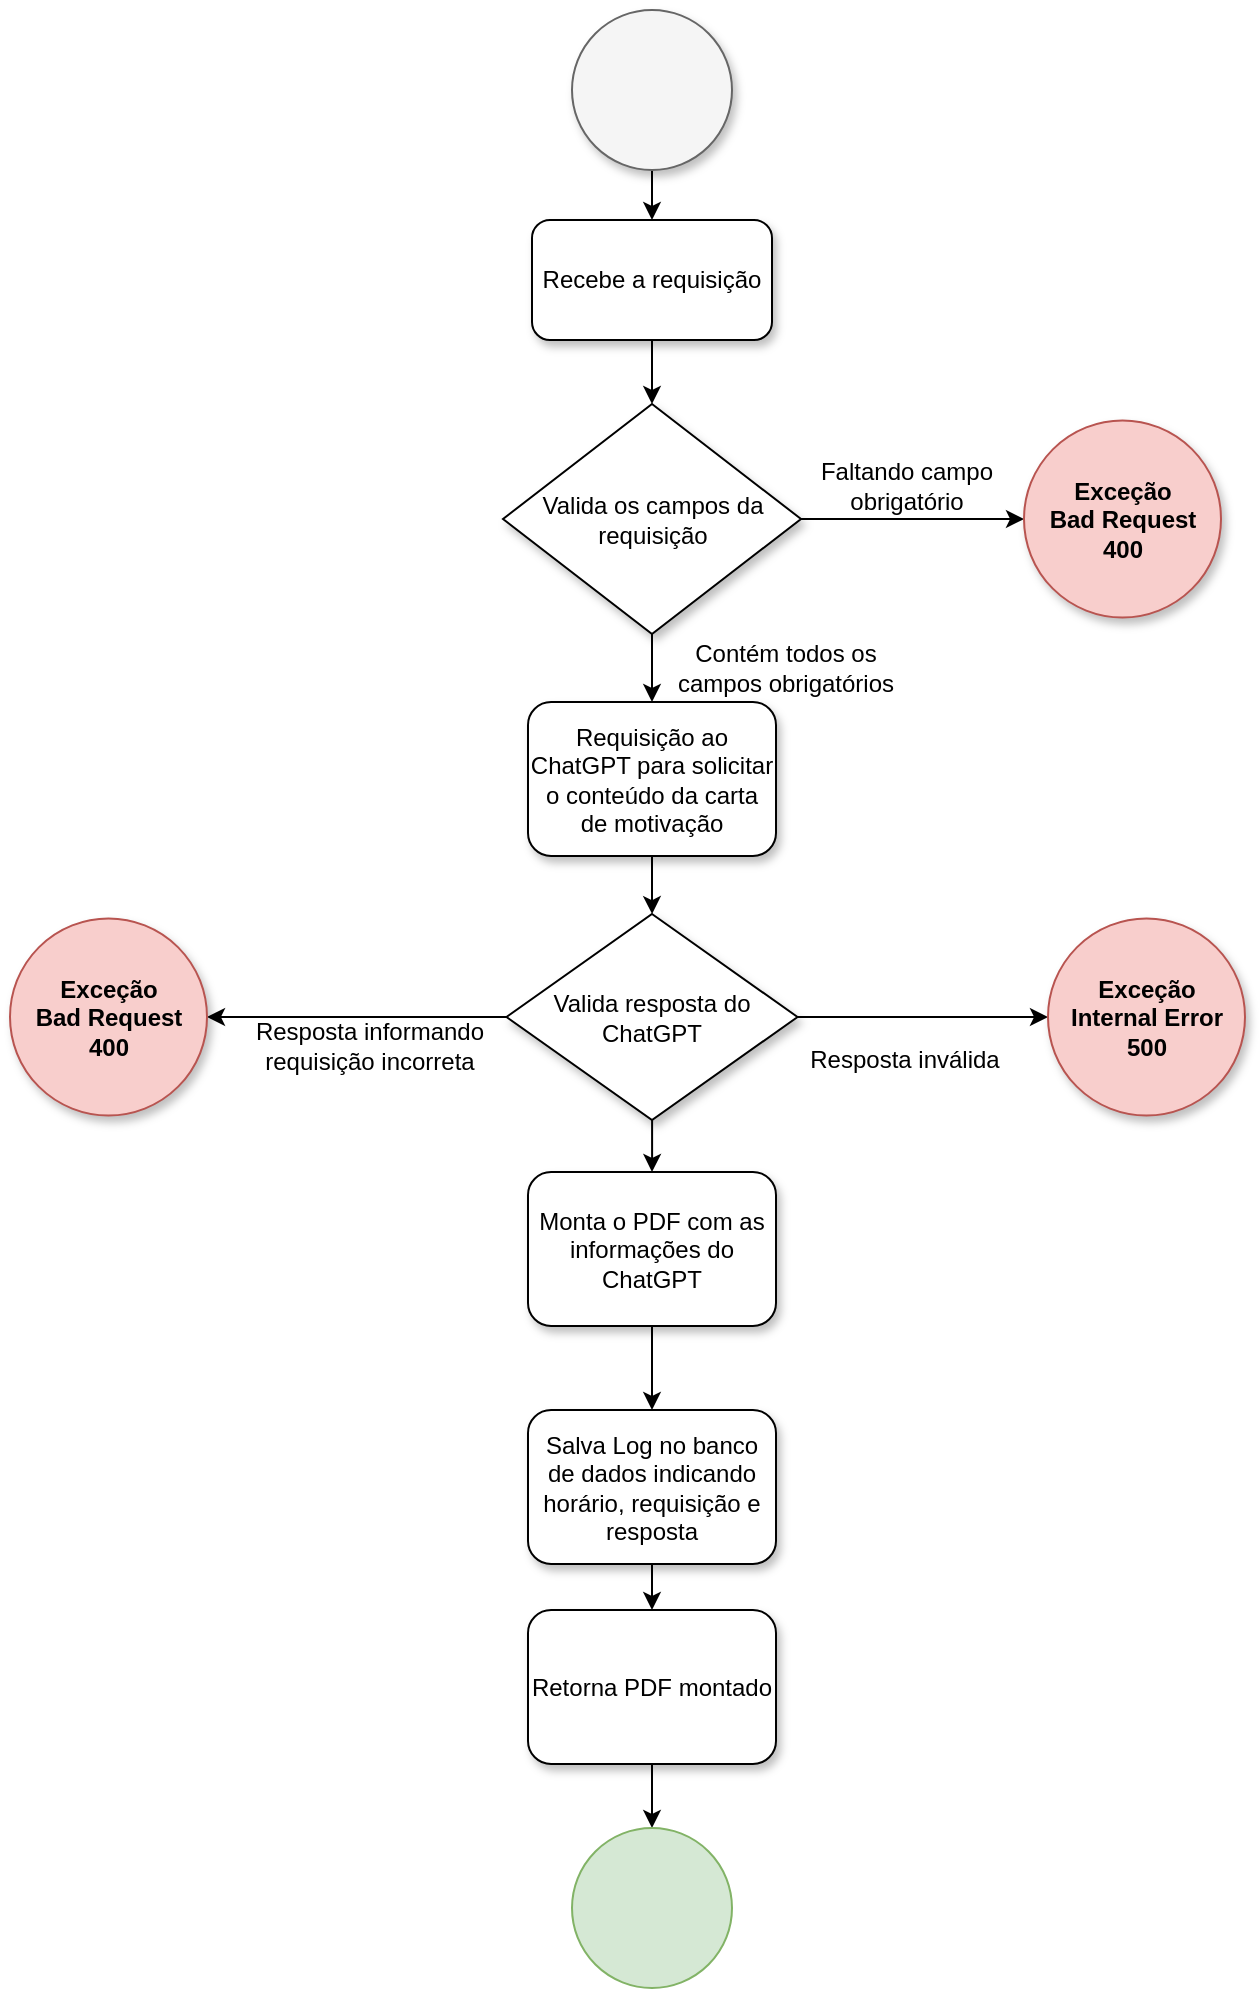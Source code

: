 <mxfile version="24.1.0" type="device">
  <diagram name="Página-1" id="kvqB4XTYlVuP7oloyrDj">
    <mxGraphModel dx="2087" dy="984" grid="0" gridSize="10" guides="1" tooltips="1" connect="1" arrows="1" fold="1" page="0" pageScale="1" pageWidth="827" pageHeight="1169" math="0" shadow="0">
      <root>
        <mxCell id="0" />
        <mxCell id="1" parent="0" />
        <mxCell id="bFlDrP61uAebZtQf7gFe-3" style="edgeStyle=orthogonalEdgeStyle;rounded=0;orthogonalLoop=1;jettySize=auto;html=1;" parent="1" source="bFlDrP61uAebZtQf7gFe-1" target="bFlDrP61uAebZtQf7gFe-2" edge="1">
          <mxGeometry relative="1" as="geometry" />
        </mxCell>
        <mxCell id="bFlDrP61uAebZtQf7gFe-1" value="" style="ellipse;whiteSpace=wrap;html=1;aspect=fixed;fillColor=#f5f5f5;strokeColor=#666666;fontColor=#333333;shadow=1;" parent="1" vertex="1">
          <mxGeometry x="284" y="68" width="80" height="80" as="geometry" />
        </mxCell>
        <mxCell id="bFlDrP61uAebZtQf7gFe-5" style="edgeStyle=orthogonalEdgeStyle;rounded=0;orthogonalLoop=1;jettySize=auto;html=1;entryX=0.5;entryY=0;entryDx=0;entryDy=0;" parent="1" source="bFlDrP61uAebZtQf7gFe-2" target="bFlDrP61uAebZtQf7gFe-4" edge="1">
          <mxGeometry relative="1" as="geometry" />
        </mxCell>
        <mxCell id="bFlDrP61uAebZtQf7gFe-2" value="Recebe a requisição" style="rounded=1;whiteSpace=wrap;html=1;shadow=1;glass=0;" parent="1" vertex="1">
          <mxGeometry x="264" y="173" width="120" height="60" as="geometry" />
        </mxCell>
        <mxCell id="bFlDrP61uAebZtQf7gFe-6" style="edgeStyle=orthogonalEdgeStyle;rounded=0;orthogonalLoop=1;jettySize=auto;html=1;exitX=1;exitY=0.5;exitDx=0;exitDy=0;entryX=0;entryY=0.5;entryDx=0;entryDy=0;" parent="1" source="bFlDrP61uAebZtQf7gFe-4" target="bFlDrP61uAebZtQf7gFe-8" edge="1">
          <mxGeometry relative="1" as="geometry">
            <mxPoint x="486" y="323" as="targetPoint" />
          </mxGeometry>
        </mxCell>
        <mxCell id="bFlDrP61uAebZtQf7gFe-10" style="edgeStyle=orthogonalEdgeStyle;rounded=0;orthogonalLoop=1;jettySize=auto;html=1;entryX=0.5;entryY=0;entryDx=0;entryDy=0;" parent="1" source="bFlDrP61uAebZtQf7gFe-4" target="bFlDrP61uAebZtQf7gFe-12" edge="1">
          <mxGeometry relative="1" as="geometry">
            <mxPoint x="324" y="441" as="targetPoint" />
          </mxGeometry>
        </mxCell>
        <mxCell id="bFlDrP61uAebZtQf7gFe-4" value="Valida os campos da requisição" style="rhombus;whiteSpace=wrap;html=1;shadow=1;" parent="1" vertex="1">
          <mxGeometry x="249.5" y="265" width="149" height="115" as="geometry" />
        </mxCell>
        <mxCell id="bFlDrP61uAebZtQf7gFe-7" value="Faltando campo obrigatório" style="text;html=1;align=center;verticalAlign=middle;whiteSpace=wrap;rounded=0;" parent="1" vertex="1">
          <mxGeometry x="393" y="291" width="117" height="30" as="geometry" />
        </mxCell>
        <mxCell id="bFlDrP61uAebZtQf7gFe-8" value="&lt;b&gt;Exceção&lt;br&gt;Bad Request &lt;br&gt;400&lt;/b&gt;" style="ellipse;whiteSpace=wrap;html=1;aspect=fixed;shadow=1;fillColor=#f8cecc;strokeColor=#b85450;" parent="1" vertex="1">
          <mxGeometry x="510" y="273.25" width="98.5" height="98.5" as="geometry" />
        </mxCell>
        <mxCell id="bFlDrP61uAebZtQf7gFe-11" value="Contém todos os campos obrigatórios" style="text;html=1;align=center;verticalAlign=middle;whiteSpace=wrap;rounded=0;" parent="1" vertex="1">
          <mxGeometry x="330" y="379.75" width="122" height="34.25" as="geometry" />
        </mxCell>
        <mxCell id="bFlDrP61uAebZtQf7gFe-14" style="edgeStyle=orthogonalEdgeStyle;rounded=0;orthogonalLoop=1;jettySize=auto;html=1;" parent="1" source="bFlDrP61uAebZtQf7gFe-12" target="bFlDrP61uAebZtQf7gFe-13" edge="1">
          <mxGeometry relative="1" as="geometry" />
        </mxCell>
        <mxCell id="bFlDrP61uAebZtQf7gFe-12" value="Requisição ao ChatGPT para solicitar o conteúdo da carta de motivação" style="rounded=1;whiteSpace=wrap;html=1;shadow=1;glass=0;" parent="1" vertex="1">
          <mxGeometry x="262" y="414" width="124" height="77" as="geometry" />
        </mxCell>
        <mxCell id="bFlDrP61uAebZtQf7gFe-15" style="edgeStyle=orthogonalEdgeStyle;rounded=0;orthogonalLoop=1;jettySize=auto;html=1;entryX=0;entryY=0.5;entryDx=0;entryDy=0;" parent="1" source="bFlDrP61uAebZtQf7gFe-13" target="bFlDrP61uAebZtQf7gFe-17" edge="1">
          <mxGeometry relative="1" as="geometry">
            <mxPoint x="515" y="610.5" as="targetPoint" />
          </mxGeometry>
        </mxCell>
        <mxCell id="bFlDrP61uAebZtQf7gFe-18" style="edgeStyle=orthogonalEdgeStyle;rounded=0;orthogonalLoop=1;jettySize=auto;html=1;entryX=0.5;entryY=0;entryDx=0;entryDy=0;" parent="1" source="bFlDrP61uAebZtQf7gFe-13" target="bFlDrP61uAebZtQf7gFe-22" edge="1">
          <mxGeometry relative="1" as="geometry">
            <mxPoint x="328" y="725" as="targetPoint" />
          </mxGeometry>
        </mxCell>
        <mxCell id="bFlDrP61uAebZtQf7gFe-19" style="edgeStyle=orthogonalEdgeStyle;rounded=0;orthogonalLoop=1;jettySize=auto;html=1;entryX=1;entryY=0.5;entryDx=0;entryDy=0;" parent="1" source="bFlDrP61uAebZtQf7gFe-13" target="bFlDrP61uAebZtQf7gFe-21" edge="1">
          <mxGeometry relative="1" as="geometry">
            <mxPoint x="91" y="611" as="targetPoint" />
          </mxGeometry>
        </mxCell>
        <mxCell id="bFlDrP61uAebZtQf7gFe-13" value="Valida resposta do ChatGPT" style="rhombus;whiteSpace=wrap;html=1;shadow=1;" parent="1" vertex="1">
          <mxGeometry x="251.25" y="520" width="145.5" height="103" as="geometry" />
        </mxCell>
        <mxCell id="bFlDrP61uAebZtQf7gFe-16" value="Resposta inválida" style="text;html=1;align=center;verticalAlign=middle;whiteSpace=wrap;rounded=0;" parent="1" vertex="1">
          <mxGeometry x="398.5" y="578" width="103" height="30" as="geometry" />
        </mxCell>
        <mxCell id="bFlDrP61uAebZtQf7gFe-17" value="&lt;b&gt;Exceção&lt;br&gt;Internal Error &lt;br&gt;500&lt;/b&gt;" style="ellipse;whiteSpace=wrap;html=1;aspect=fixed;shadow=1;fillColor=#f8cecc;strokeColor=#b85450;" parent="1" vertex="1">
          <mxGeometry x="522" y="522.25" width="98.5" height="98.5" as="geometry" />
        </mxCell>
        <mxCell id="bFlDrP61uAebZtQf7gFe-20" value="Resposta informando requisição incorreta" style="text;html=1;align=center;verticalAlign=middle;whiteSpace=wrap;rounded=0;" parent="1" vertex="1">
          <mxGeometry x="115.5" y="564" width="134" height="44" as="geometry" />
        </mxCell>
        <mxCell id="bFlDrP61uAebZtQf7gFe-21" value="&lt;b&gt;Exceção&lt;br&gt;Bad Request &lt;br&gt;400&lt;/b&gt;" style="ellipse;whiteSpace=wrap;html=1;aspect=fixed;shadow=1;fillColor=#f8cecc;strokeColor=#b85450;" parent="1" vertex="1">
          <mxGeometry x="3" y="522.25" width="98.5" height="98.5" as="geometry" />
        </mxCell>
        <mxCell id="bFlDrP61uAebZtQf7gFe-24" style="edgeStyle=orthogonalEdgeStyle;rounded=0;orthogonalLoop=1;jettySize=auto;html=1;" parent="1" source="bFlDrP61uAebZtQf7gFe-22" target="bFlDrP61uAebZtQf7gFe-23" edge="1">
          <mxGeometry relative="1" as="geometry" />
        </mxCell>
        <mxCell id="bFlDrP61uAebZtQf7gFe-22" value="Monta o PDF com as informações do ChatGPT" style="rounded=1;whiteSpace=wrap;html=1;shadow=1;glass=0;" parent="1" vertex="1">
          <mxGeometry x="262" y="649" width="124" height="77" as="geometry" />
        </mxCell>
        <mxCell id="jgH24REX6Sh2TUdSJP96-3" style="edgeStyle=orthogonalEdgeStyle;rounded=0;orthogonalLoop=1;jettySize=auto;html=1;entryX=0.5;entryY=0;entryDx=0;entryDy=0;" edge="1" parent="1" source="bFlDrP61uAebZtQf7gFe-23" target="jgH24REX6Sh2TUdSJP96-2">
          <mxGeometry relative="1" as="geometry" />
        </mxCell>
        <mxCell id="bFlDrP61uAebZtQf7gFe-23" value="Salva Log no banco de dados indicando horário, requisição e resposta" style="rounded=1;whiteSpace=wrap;html=1;shadow=1;glass=0;" parent="1" vertex="1">
          <mxGeometry x="262" y="768" width="124" height="77" as="geometry" />
        </mxCell>
        <mxCell id="jgH24REX6Sh2TUdSJP96-6" style="edgeStyle=orthogonalEdgeStyle;rounded=0;orthogonalLoop=1;jettySize=auto;html=1;entryX=0.5;entryY=0;entryDx=0;entryDy=0;" edge="1" parent="1" source="jgH24REX6Sh2TUdSJP96-2" target="jgH24REX6Sh2TUdSJP96-5">
          <mxGeometry relative="1" as="geometry" />
        </mxCell>
        <mxCell id="jgH24REX6Sh2TUdSJP96-2" value="Retorna PDF montado" style="rounded=1;whiteSpace=wrap;html=1;shadow=1;glass=0;" vertex="1" parent="1">
          <mxGeometry x="262" y="868" width="124" height="77" as="geometry" />
        </mxCell>
        <mxCell id="jgH24REX6Sh2TUdSJP96-5" value="" style="ellipse;whiteSpace=wrap;html=1;aspect=fixed;fillColor=#d5e8d4;strokeColor=#82b366;" vertex="1" parent="1">
          <mxGeometry x="284" y="977" width="80" height="80" as="geometry" />
        </mxCell>
      </root>
    </mxGraphModel>
  </diagram>
</mxfile>
